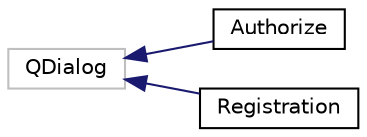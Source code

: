digraph "Graphical Class Hierarchy"
{
  edge [fontname="Helvetica",fontsize="10",labelfontname="Helvetica",labelfontsize="10"];
  node [fontname="Helvetica",fontsize="10",shape=record];
  rankdir="LR";
  Node8 [label="QDialog",height=0.2,width=0.4,color="grey75", fillcolor="white", style="filled"];
  Node8 -> Node0 [dir="back",color="midnightblue",fontsize="10",style="solid",fontname="Helvetica"];
  Node0 [label="Authorize",height=0.2,width=0.4,color="black", fillcolor="white", style="filled",URL="$class_authorize.html"];
  Node8 -> Node10 [dir="back",color="midnightblue",fontsize="10",style="solid",fontname="Helvetica"];
  Node10 [label="Registration",height=0.2,width=0.4,color="black", fillcolor="white", style="filled",URL="$class_registration.html"];
}
